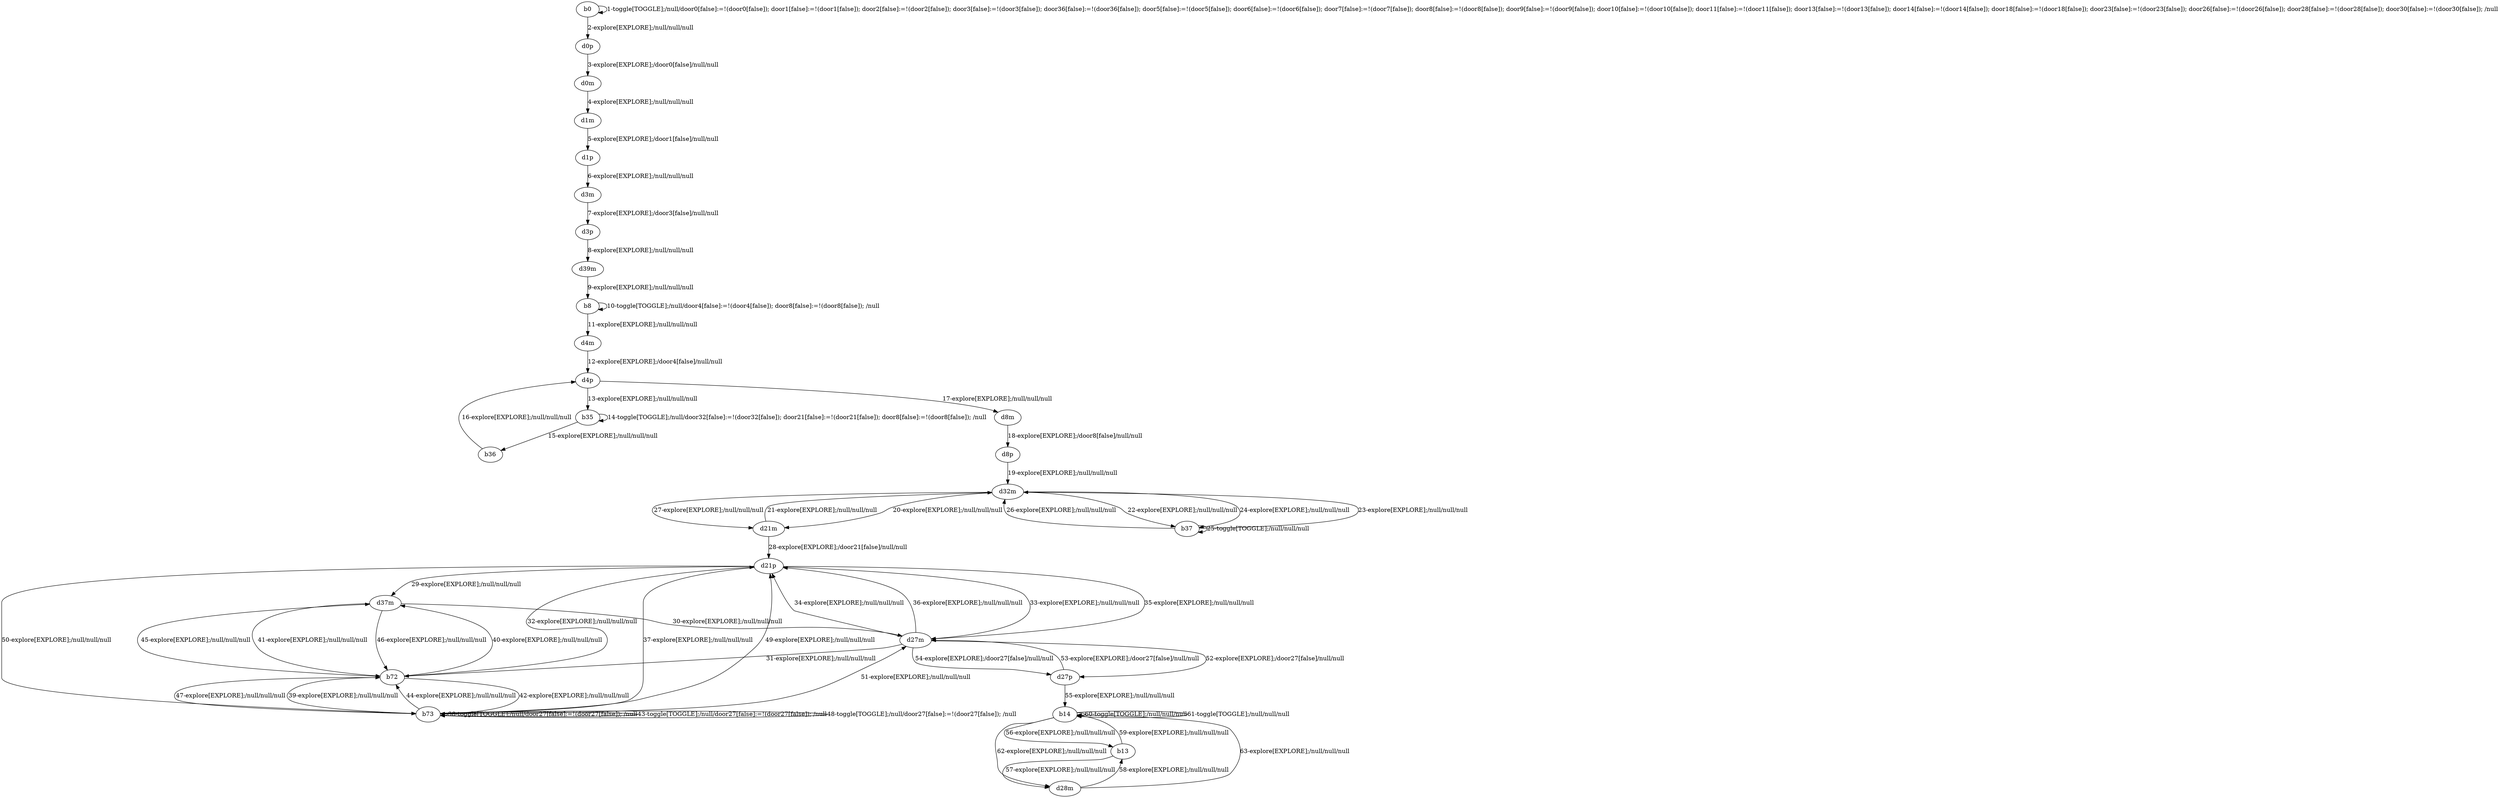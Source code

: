 # Total number of goals covered by this test: 1
# d28m --> b14

digraph g {
"b0" -> "b0" [label = "1-toggle[TOGGLE];/null/door0[false]:=!(door0[false]); door1[false]:=!(door1[false]); door2[false]:=!(door2[false]); door3[false]:=!(door3[false]); door36[false]:=!(door36[false]); door5[false]:=!(door5[false]); door6[false]:=!(door6[false]); door7[false]:=!(door7[false]); door8[false]:=!(door8[false]); door9[false]:=!(door9[false]); door10[false]:=!(door10[false]); door11[false]:=!(door11[false]); door13[false]:=!(door13[false]); door14[false]:=!(door14[false]); door18[false]:=!(door18[false]); door23[false]:=!(door23[false]); door26[false]:=!(door26[false]); door28[false]:=!(door28[false]); door30[false]:=!(door30[false]); /null"];
"b0" -> "d0p" [label = "2-explore[EXPLORE];/null/null/null"];
"d0p" -> "d0m" [label = "3-explore[EXPLORE];/door0[false]/null/null"];
"d0m" -> "d1m" [label = "4-explore[EXPLORE];/null/null/null"];
"d1m" -> "d1p" [label = "5-explore[EXPLORE];/door1[false]/null/null"];
"d1p" -> "d3m" [label = "6-explore[EXPLORE];/null/null/null"];
"d3m" -> "d3p" [label = "7-explore[EXPLORE];/door3[false]/null/null"];
"d3p" -> "d39m" [label = "8-explore[EXPLORE];/null/null/null"];
"d39m" -> "b8" [label = "9-explore[EXPLORE];/null/null/null"];
"b8" -> "b8" [label = "10-toggle[TOGGLE];/null/door4[false]:=!(door4[false]); door8[false]:=!(door8[false]); /null"];
"b8" -> "d4m" [label = "11-explore[EXPLORE];/null/null/null"];
"d4m" -> "d4p" [label = "12-explore[EXPLORE];/door4[false]/null/null"];
"d4p" -> "b35" [label = "13-explore[EXPLORE];/null/null/null"];
"b35" -> "b35" [label = "14-toggle[TOGGLE];/null/door32[false]:=!(door32[false]); door21[false]:=!(door21[false]); door8[false]:=!(door8[false]); /null"];
"b35" -> "b36" [label = "15-explore[EXPLORE];/null/null/null"];
"b36" -> "d4p" [label = "16-explore[EXPLORE];/null/null/null"];
"d4p" -> "d8m" [label = "17-explore[EXPLORE];/null/null/null"];
"d8m" -> "d8p" [label = "18-explore[EXPLORE];/door8[false]/null/null"];
"d8p" -> "d32m" [label = "19-explore[EXPLORE];/null/null/null"];
"d32m" -> "d21m" [label = "20-explore[EXPLORE];/null/null/null"];
"d21m" -> "d32m" [label = "21-explore[EXPLORE];/null/null/null"];
"d32m" -> "b37" [label = "22-explore[EXPLORE];/null/null/null"];
"b37" -> "d32m" [label = "23-explore[EXPLORE];/null/null/null"];
"d32m" -> "b37" [label = "24-explore[EXPLORE];/null/null/null"];
"b37" -> "b37" [label = "25-toggle[TOGGLE];/null/null/null"];
"b37" -> "d32m" [label = "26-explore[EXPLORE];/null/null/null"];
"d32m" -> "d21m" [label = "27-explore[EXPLORE];/null/null/null"];
"d21m" -> "d21p" [label = "28-explore[EXPLORE];/door21[false]/null/null"];
"d21p" -> "d37m" [label = "29-explore[EXPLORE];/null/null/null"];
"d37m" -> "d27m" [label = "30-explore[EXPLORE];/null/null/null"];
"d27m" -> "b72" [label = "31-explore[EXPLORE];/null/null/null"];
"b72" -> "d21p" [label = "32-explore[EXPLORE];/null/null/null"];
"d21p" -> "d27m" [label = "33-explore[EXPLORE];/null/null/null"];
"d27m" -> "d21p" [label = "34-explore[EXPLORE];/null/null/null"];
"d21p" -> "d27m" [label = "35-explore[EXPLORE];/null/null/null"];
"d27m" -> "d21p" [label = "36-explore[EXPLORE];/null/null/null"];
"d21p" -> "b73" [label = "37-explore[EXPLORE];/null/null/null"];
"b73" -> "b73" [label = "38-toggle[TOGGLE];/null/door27[false]:=!(door27[false]); /null"];
"b73" -> "b72" [label = "39-explore[EXPLORE];/null/null/null"];
"b72" -> "d37m" [label = "40-explore[EXPLORE];/null/null/null"];
"d37m" -> "b72" [label = "41-explore[EXPLORE];/null/null/null"];
"b72" -> "b73" [label = "42-explore[EXPLORE];/null/null/null"];
"b73" -> "b73" [label = "43-toggle[TOGGLE];/null/door27[false]:=!(door27[false]); /null"];
"b73" -> "b72" [label = "44-explore[EXPLORE];/null/null/null"];
"b72" -> "d37m" [label = "45-explore[EXPLORE];/null/null/null"];
"d37m" -> "b72" [label = "46-explore[EXPLORE];/null/null/null"];
"b72" -> "b73" [label = "47-explore[EXPLORE];/null/null/null"];
"b73" -> "b73" [label = "48-toggle[TOGGLE];/null/door27[false]:=!(door27[false]); /null"];
"b73" -> "d21p" [label = "49-explore[EXPLORE];/null/null/null"];
"d21p" -> "b73" [label = "50-explore[EXPLORE];/null/null/null"];
"b73" -> "d27m" [label = "51-explore[EXPLORE];/null/null/null"];
"d27m" -> "d27p" [label = "52-explore[EXPLORE];/door27[false]/null/null"];
"d27p" -> "d27m" [label = "53-explore[EXPLORE];/door27[false]/null/null"];
"d27m" -> "d27p" [label = "54-explore[EXPLORE];/door27[false]/null/null"];
"d27p" -> "b14" [label = "55-explore[EXPLORE];/null/null/null"];
"b14" -> "b13" [label = "56-explore[EXPLORE];/null/null/null"];
"b13" -> "d28m" [label = "57-explore[EXPLORE];/null/null/null"];
"d28m" -> "b13" [label = "58-explore[EXPLORE];/null/null/null"];
"b13" -> "b14" [label = "59-explore[EXPLORE];/null/null/null"];
"b14" -> "b14" [label = "60-toggle[TOGGLE];/null/null/null"];
"b14" -> "b14" [label = "61-toggle[TOGGLE];/null/null/null"];
"b14" -> "d28m" [label = "62-explore[EXPLORE];/null/null/null"];
"d28m" -> "b14" [label = "63-explore[EXPLORE];/null/null/null"];
}